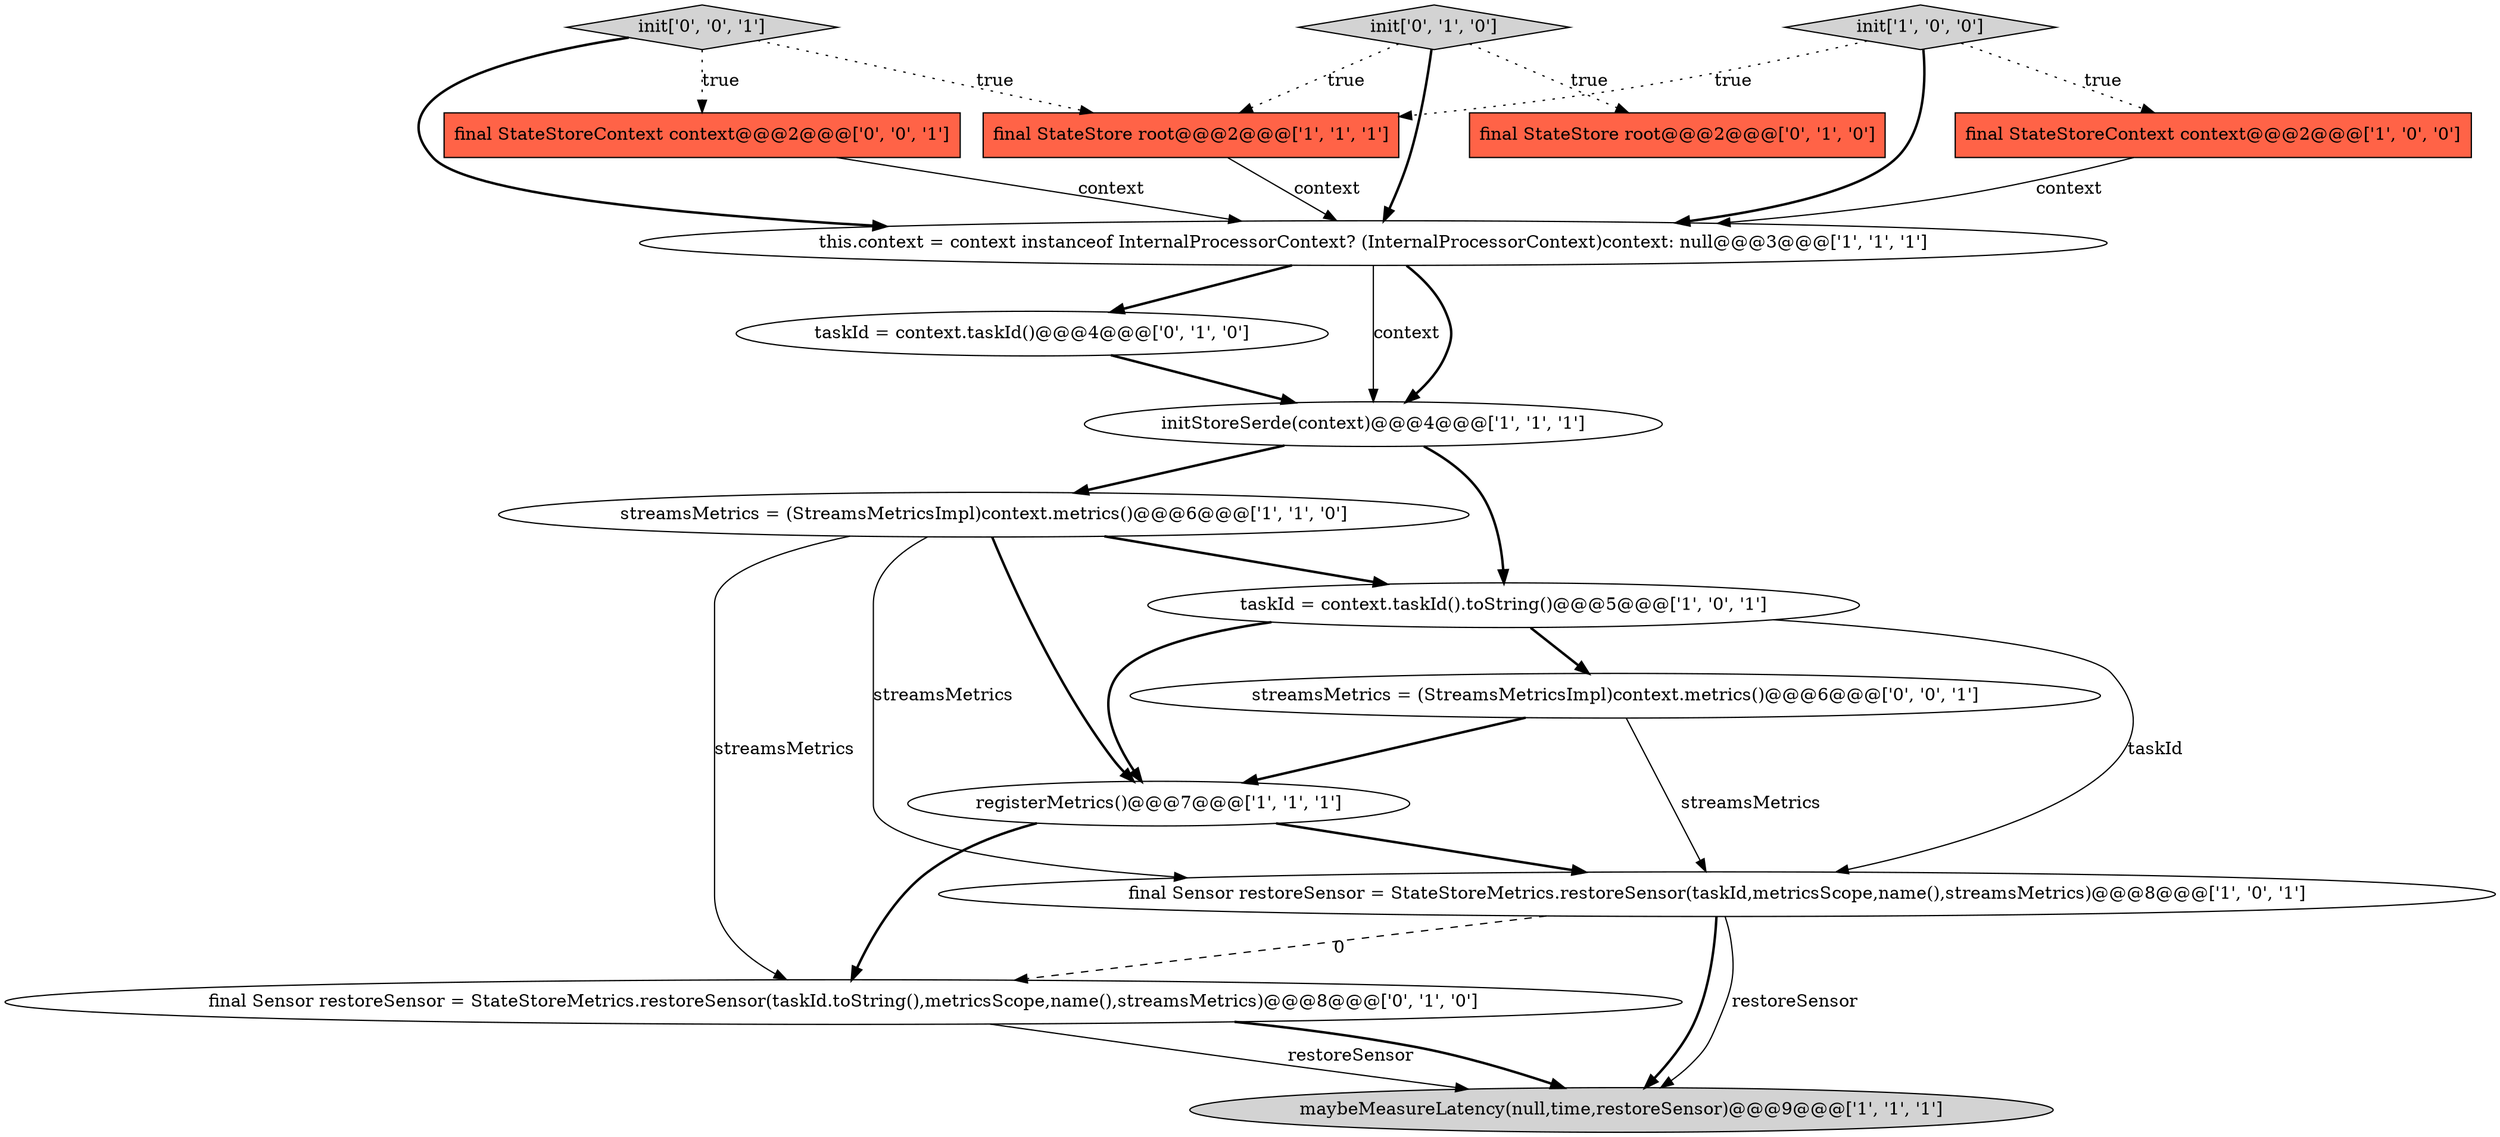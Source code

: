 digraph {
2 [style = filled, label = "final StateStore root@@@2@@@['1', '1', '1']", fillcolor = tomato, shape = box image = "AAA0AAABBB1BBB"];
8 [style = filled, label = "maybeMeasureLatency(null,time,restoreSensor)@@@9@@@['1', '1', '1']", fillcolor = lightgray, shape = ellipse image = "AAA0AAABBB1BBB"];
7 [style = filled, label = "streamsMetrics = (StreamsMetricsImpl)context.metrics()@@@6@@@['1', '1', '0']", fillcolor = white, shape = ellipse image = "AAA0AAABBB1BBB"];
16 [style = filled, label = "init['0', '0', '1']", fillcolor = lightgray, shape = diamond image = "AAA0AAABBB3BBB"];
5 [style = filled, label = "registerMetrics()@@@7@@@['1', '1', '1']", fillcolor = white, shape = ellipse image = "AAA0AAABBB1BBB"];
11 [style = filled, label = "taskId = context.taskId()@@@4@@@['0', '1', '0']", fillcolor = white, shape = ellipse image = "AAA1AAABBB2BBB"];
13 [style = filled, label = "init['0', '1', '0']", fillcolor = lightgray, shape = diamond image = "AAA0AAABBB2BBB"];
1 [style = filled, label = "init['1', '0', '0']", fillcolor = lightgray, shape = diamond image = "AAA0AAABBB1BBB"];
6 [style = filled, label = "final Sensor restoreSensor = StateStoreMetrics.restoreSensor(taskId,metricsScope,name(),streamsMetrics)@@@8@@@['1', '0', '1']", fillcolor = white, shape = ellipse image = "AAA0AAABBB1BBB"];
4 [style = filled, label = "initStoreSerde(context)@@@4@@@['1', '1', '1']", fillcolor = white, shape = ellipse image = "AAA0AAABBB1BBB"];
14 [style = filled, label = "streamsMetrics = (StreamsMetricsImpl)context.metrics()@@@6@@@['0', '0', '1']", fillcolor = white, shape = ellipse image = "AAA0AAABBB3BBB"];
9 [style = filled, label = "taskId = context.taskId().toString()@@@5@@@['1', '0', '1']", fillcolor = white, shape = ellipse image = "AAA0AAABBB1BBB"];
3 [style = filled, label = "this.context = context instanceof InternalProcessorContext? (InternalProcessorContext)context: null@@@3@@@['1', '1', '1']", fillcolor = white, shape = ellipse image = "AAA0AAABBB1BBB"];
10 [style = filled, label = "final StateStore root@@@2@@@['0', '1', '0']", fillcolor = tomato, shape = box image = "AAA0AAABBB2BBB"];
0 [style = filled, label = "final StateStoreContext context@@@2@@@['1', '0', '0']", fillcolor = tomato, shape = box image = "AAA0AAABBB1BBB"];
15 [style = filled, label = "final StateStoreContext context@@@2@@@['0', '0', '1']", fillcolor = tomato, shape = box image = "AAA0AAABBB3BBB"];
12 [style = filled, label = "final Sensor restoreSensor = StateStoreMetrics.restoreSensor(taskId.toString(),metricsScope,name(),streamsMetrics)@@@8@@@['0', '1', '0']", fillcolor = white, shape = ellipse image = "AAA1AAABBB2BBB"];
14->5 [style = bold, label=""];
11->4 [style = bold, label=""];
3->11 [style = bold, label=""];
4->7 [style = bold, label=""];
16->2 [style = dotted, label="true"];
3->4 [style = solid, label="context"];
7->12 [style = solid, label="streamsMetrics"];
1->0 [style = dotted, label="true"];
7->9 [style = bold, label=""];
13->10 [style = dotted, label="true"];
6->8 [style = bold, label=""];
16->15 [style = dotted, label="true"];
6->12 [style = dashed, label="0"];
1->3 [style = bold, label=""];
13->2 [style = dotted, label="true"];
16->3 [style = bold, label=""];
4->9 [style = bold, label=""];
0->3 [style = solid, label="context"];
14->6 [style = solid, label="streamsMetrics"];
2->3 [style = solid, label="context"];
9->14 [style = bold, label=""];
15->3 [style = solid, label="context"];
7->5 [style = bold, label=""];
13->3 [style = bold, label=""];
9->6 [style = solid, label="taskId"];
1->2 [style = dotted, label="true"];
5->12 [style = bold, label=""];
12->8 [style = solid, label="restoreSensor"];
7->6 [style = solid, label="streamsMetrics"];
9->5 [style = bold, label=""];
6->8 [style = solid, label="restoreSensor"];
12->8 [style = bold, label=""];
3->4 [style = bold, label=""];
5->6 [style = bold, label=""];
}
